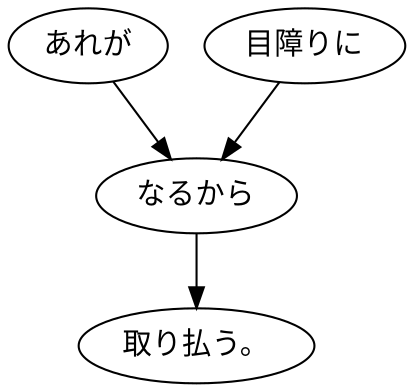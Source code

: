 digraph graph5508 {
	node0 [label="あれが"];
	node1 [label="目障りに"];
	node2 [label="なるから"];
	node3 [label="取り払う。"];
	node0 -> node2;
	node1 -> node2;
	node2 -> node3;
}
